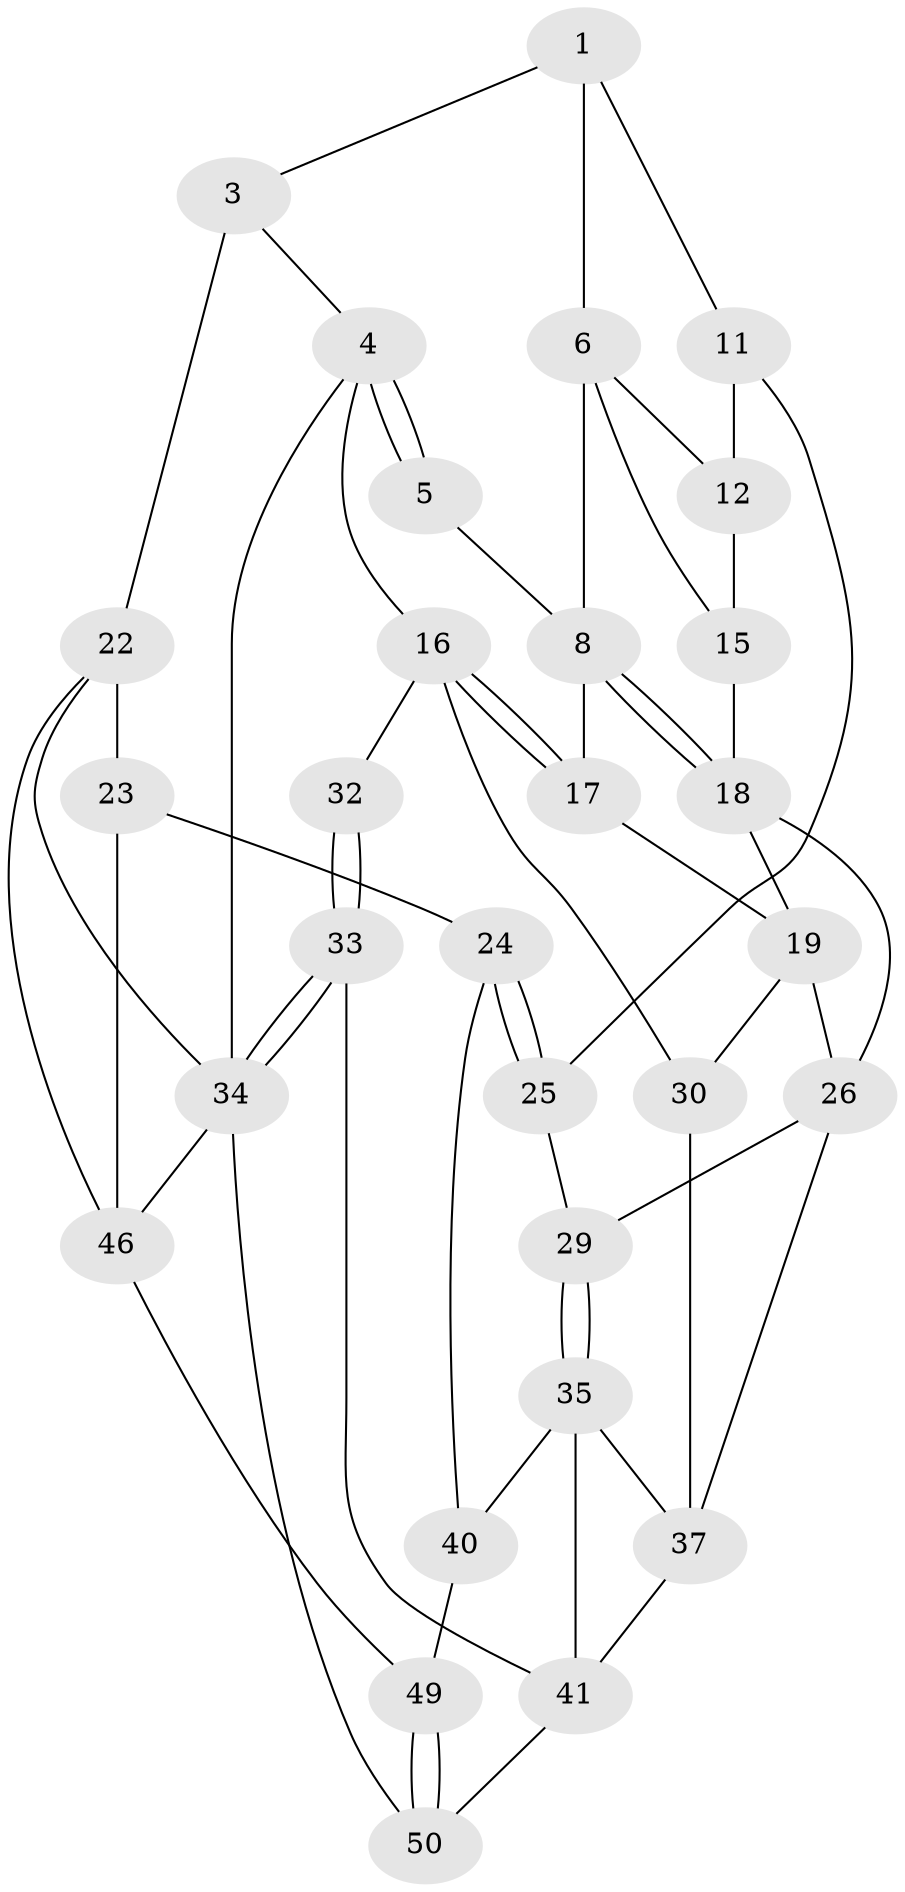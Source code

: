 // Generated by graph-tools (version 1.1) at 2025/24/03/03/25 07:24:40]
// undirected, 30 vertices, 59 edges
graph export_dot {
graph [start="1"]
  node [color=gray90,style=filled];
  1 [pos="+0.6001498083218109+0",super="+2"];
  3 [pos="+1+0"];
  4 [pos="+0+0",super="+13"];
  5 [pos="+0.4363752926626333+0",super="+10"];
  6 [pos="+0.5806015615436463+0.16171984672869477",super="+7"];
  8 [pos="+0.3703939760257685+0.10520029179591255",super="+9"];
  11 [pos="+0.9604435501988657+0",super="+21"];
  12 [pos="+0.6041742869669379+0.18097016364513444",super="+14"];
  15 [pos="+0.5222170721729877+0.3483796668654"];
  16 [pos="+0+0.18648022821935625",super="+31"];
  17 [pos="+0+0.2050633985514642"];
  18 [pos="+0.34641945932071827+0.20670398792918246",super="+20"];
  19 [pos="+0.22212585648252708+0.32202676765409494",super="+28"];
  22 [pos="+1+0.502810633258752",super="+45"];
  23 [pos="+0.9001854050217294+0.489232543398447",super="+44"];
  24 [pos="+0.8479485131366987+0.4748486853992737",super="+39"];
  25 [pos="+0.8180351630947096+0.4224032498254511"];
  26 [pos="+0.45607074753979693+0.4193836427658851",super="+27"];
  29 [pos="+0.5442144633601886+0.5028105422864052"];
  30 [pos="+0.14080677977985312+0.5135432578759163"];
  32 [pos="+0+0.6095286901173901"];
  33 [pos="+0+1",super="+42"];
  34 [pos="+0+1",super="+52"];
  35 [pos="+0.5900615835467542+0.6322736679481333",super="+36"];
  37 [pos="+0.3609547709579452+0.5386914863477408",super="+38"];
  40 [pos="+0.7226730468750887+0.6498107843807991",super="+48"];
  41 [pos="+0.2067298199858409+0.7357009917112803",super="+43"];
  46 [pos="+1+1",super="+47"];
  49 [pos="+0.5894990009120308+0.8374067519129261",super="+51"];
  50 [pos="+0.37560789521182414+0.8943698411951163"];
  1 -- 6;
  1 -- 3;
  1 -- 11;
  3 -- 4;
  3 -- 22 [weight=2];
  4 -- 5 [weight=2];
  4 -- 5;
  4 -- 34;
  4 -- 16;
  5 -- 8;
  6 -- 12;
  6 -- 8;
  6 -- 15;
  8 -- 18;
  8 -- 18;
  8 -- 17;
  11 -- 12 [weight=2];
  11 -- 25;
  12 -- 15;
  15 -- 18;
  16 -- 17;
  16 -- 17;
  16 -- 32;
  16 -- 30;
  17 -- 19;
  18 -- 19;
  18 -- 26;
  19 -- 30;
  19 -- 26;
  22 -- 23;
  22 -- 46;
  22 -- 34;
  23 -- 24 [weight=2];
  23 -- 46;
  24 -- 25;
  24 -- 25;
  24 -- 40;
  25 -- 29;
  26 -- 29;
  26 -- 37;
  29 -- 35;
  29 -- 35;
  30 -- 37;
  32 -- 33 [weight=2];
  32 -- 33;
  33 -- 34;
  33 -- 34;
  33 -- 41;
  34 -- 50;
  34 -- 46;
  35 -- 40;
  35 -- 41;
  35 -- 37;
  37 -- 41;
  40 -- 49 [weight=2];
  41 -- 50;
  46 -- 49;
  49 -- 50;
  49 -- 50;
}
